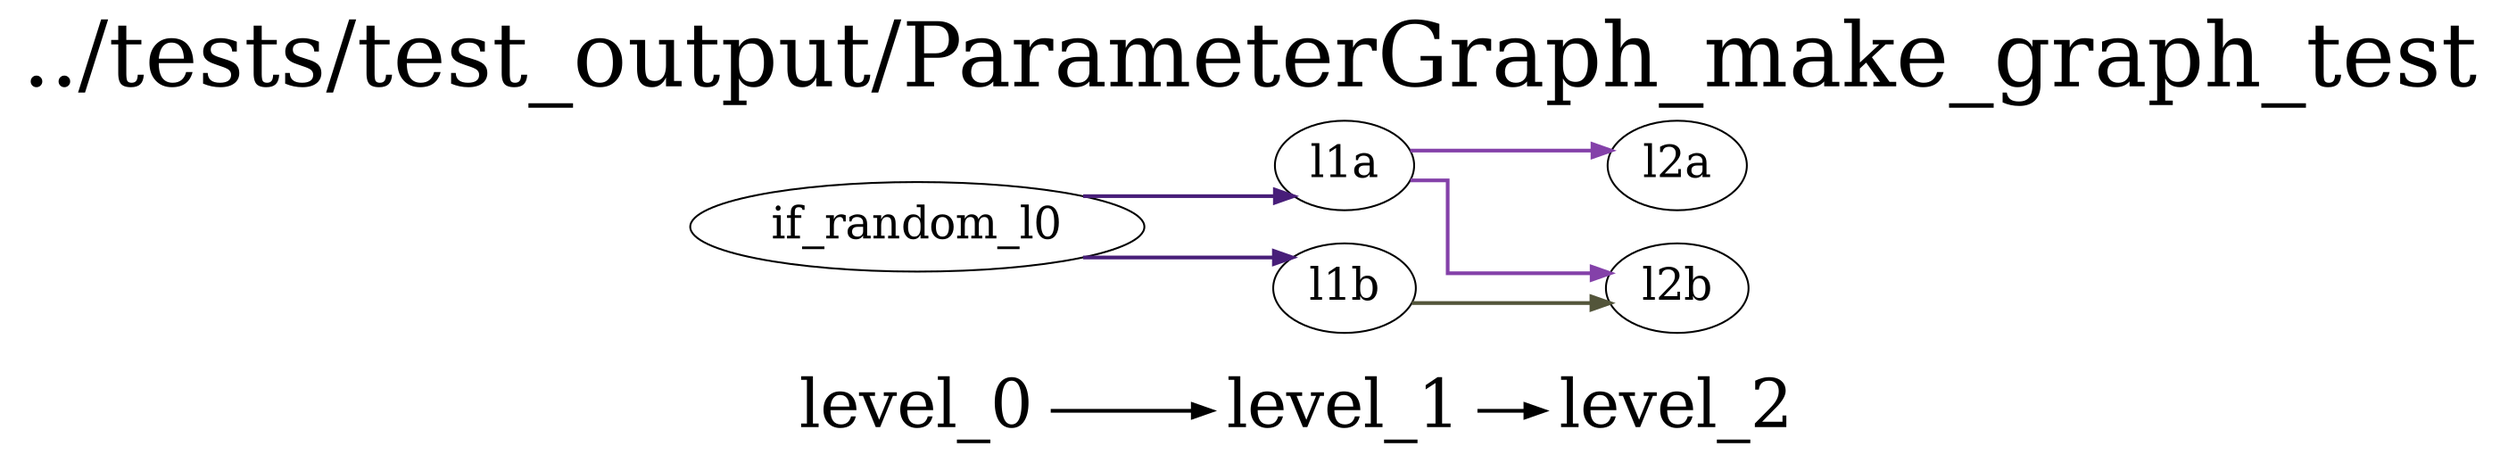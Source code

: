 digraph G {
          splines=ortho;
          fontsize = 48;
          rankdir = "LR";
          node[fontsize=24];
          edge[penwidth=2];
          {
          node [shape=plaintext fontsize=36];
          level_0 -> 
          level_1 -> 
          level_2
          }
          {rank = same;
          level_0;
          if_random_l0;
          }
          {rank = same;
          level_1;
          l1a;
          l1b;
          }
          {rank = same;
          level_2;
          l2a;
          l2b;
          }
          if_random_l0 -> l1a [color="#481E79"];
          if_random_l0 -> l1b [color="#481E79"];
          l2b ;
          l1a -> l2b [color="#8441A9"];
          l1a -> l2a [color="#8441A9"];
          l1b -> l2b [color="#53553A"];
          l2a ;
          labelloc = "t";
          label = "../tests/test_output/ParameterGraph_make_graph_test";
}